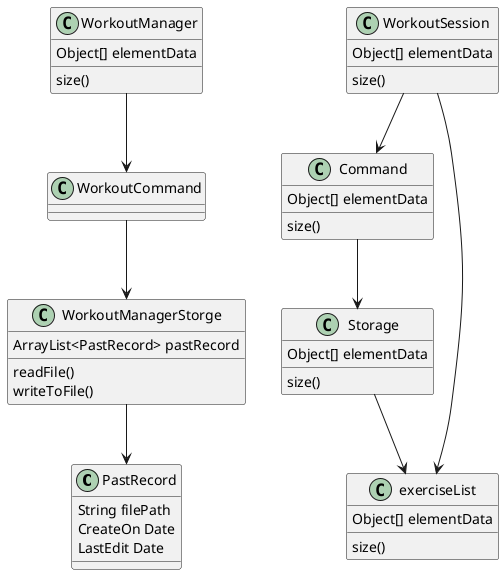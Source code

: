 @startuml

class PastRecord {
String filePath
CreateOn Date
LastEdit Date
}

class WorkoutManagerStorge {
ArrayList<PastRecord> pastRecord
readFile()
writeToFile()
}

class WorkoutManager {
Object[] elementData
size()
}

WorkoutManagerStorge --> PastRecord

WorkoutCommand --> WorkoutManagerStorge
WorkoutManager --> WorkoutCommand

class WorkoutSession {
Object[] elementData
size()
}
class Command {
Object[] elementData
size()
}
class Storage {
Object[] elementData
size()
}
class exerciseList {
Object[] elementData
size()
}
Storage --> exerciseList
Command --> Storage
WorkoutSession --> Command
WorkoutSession-->exerciseList
@enduml